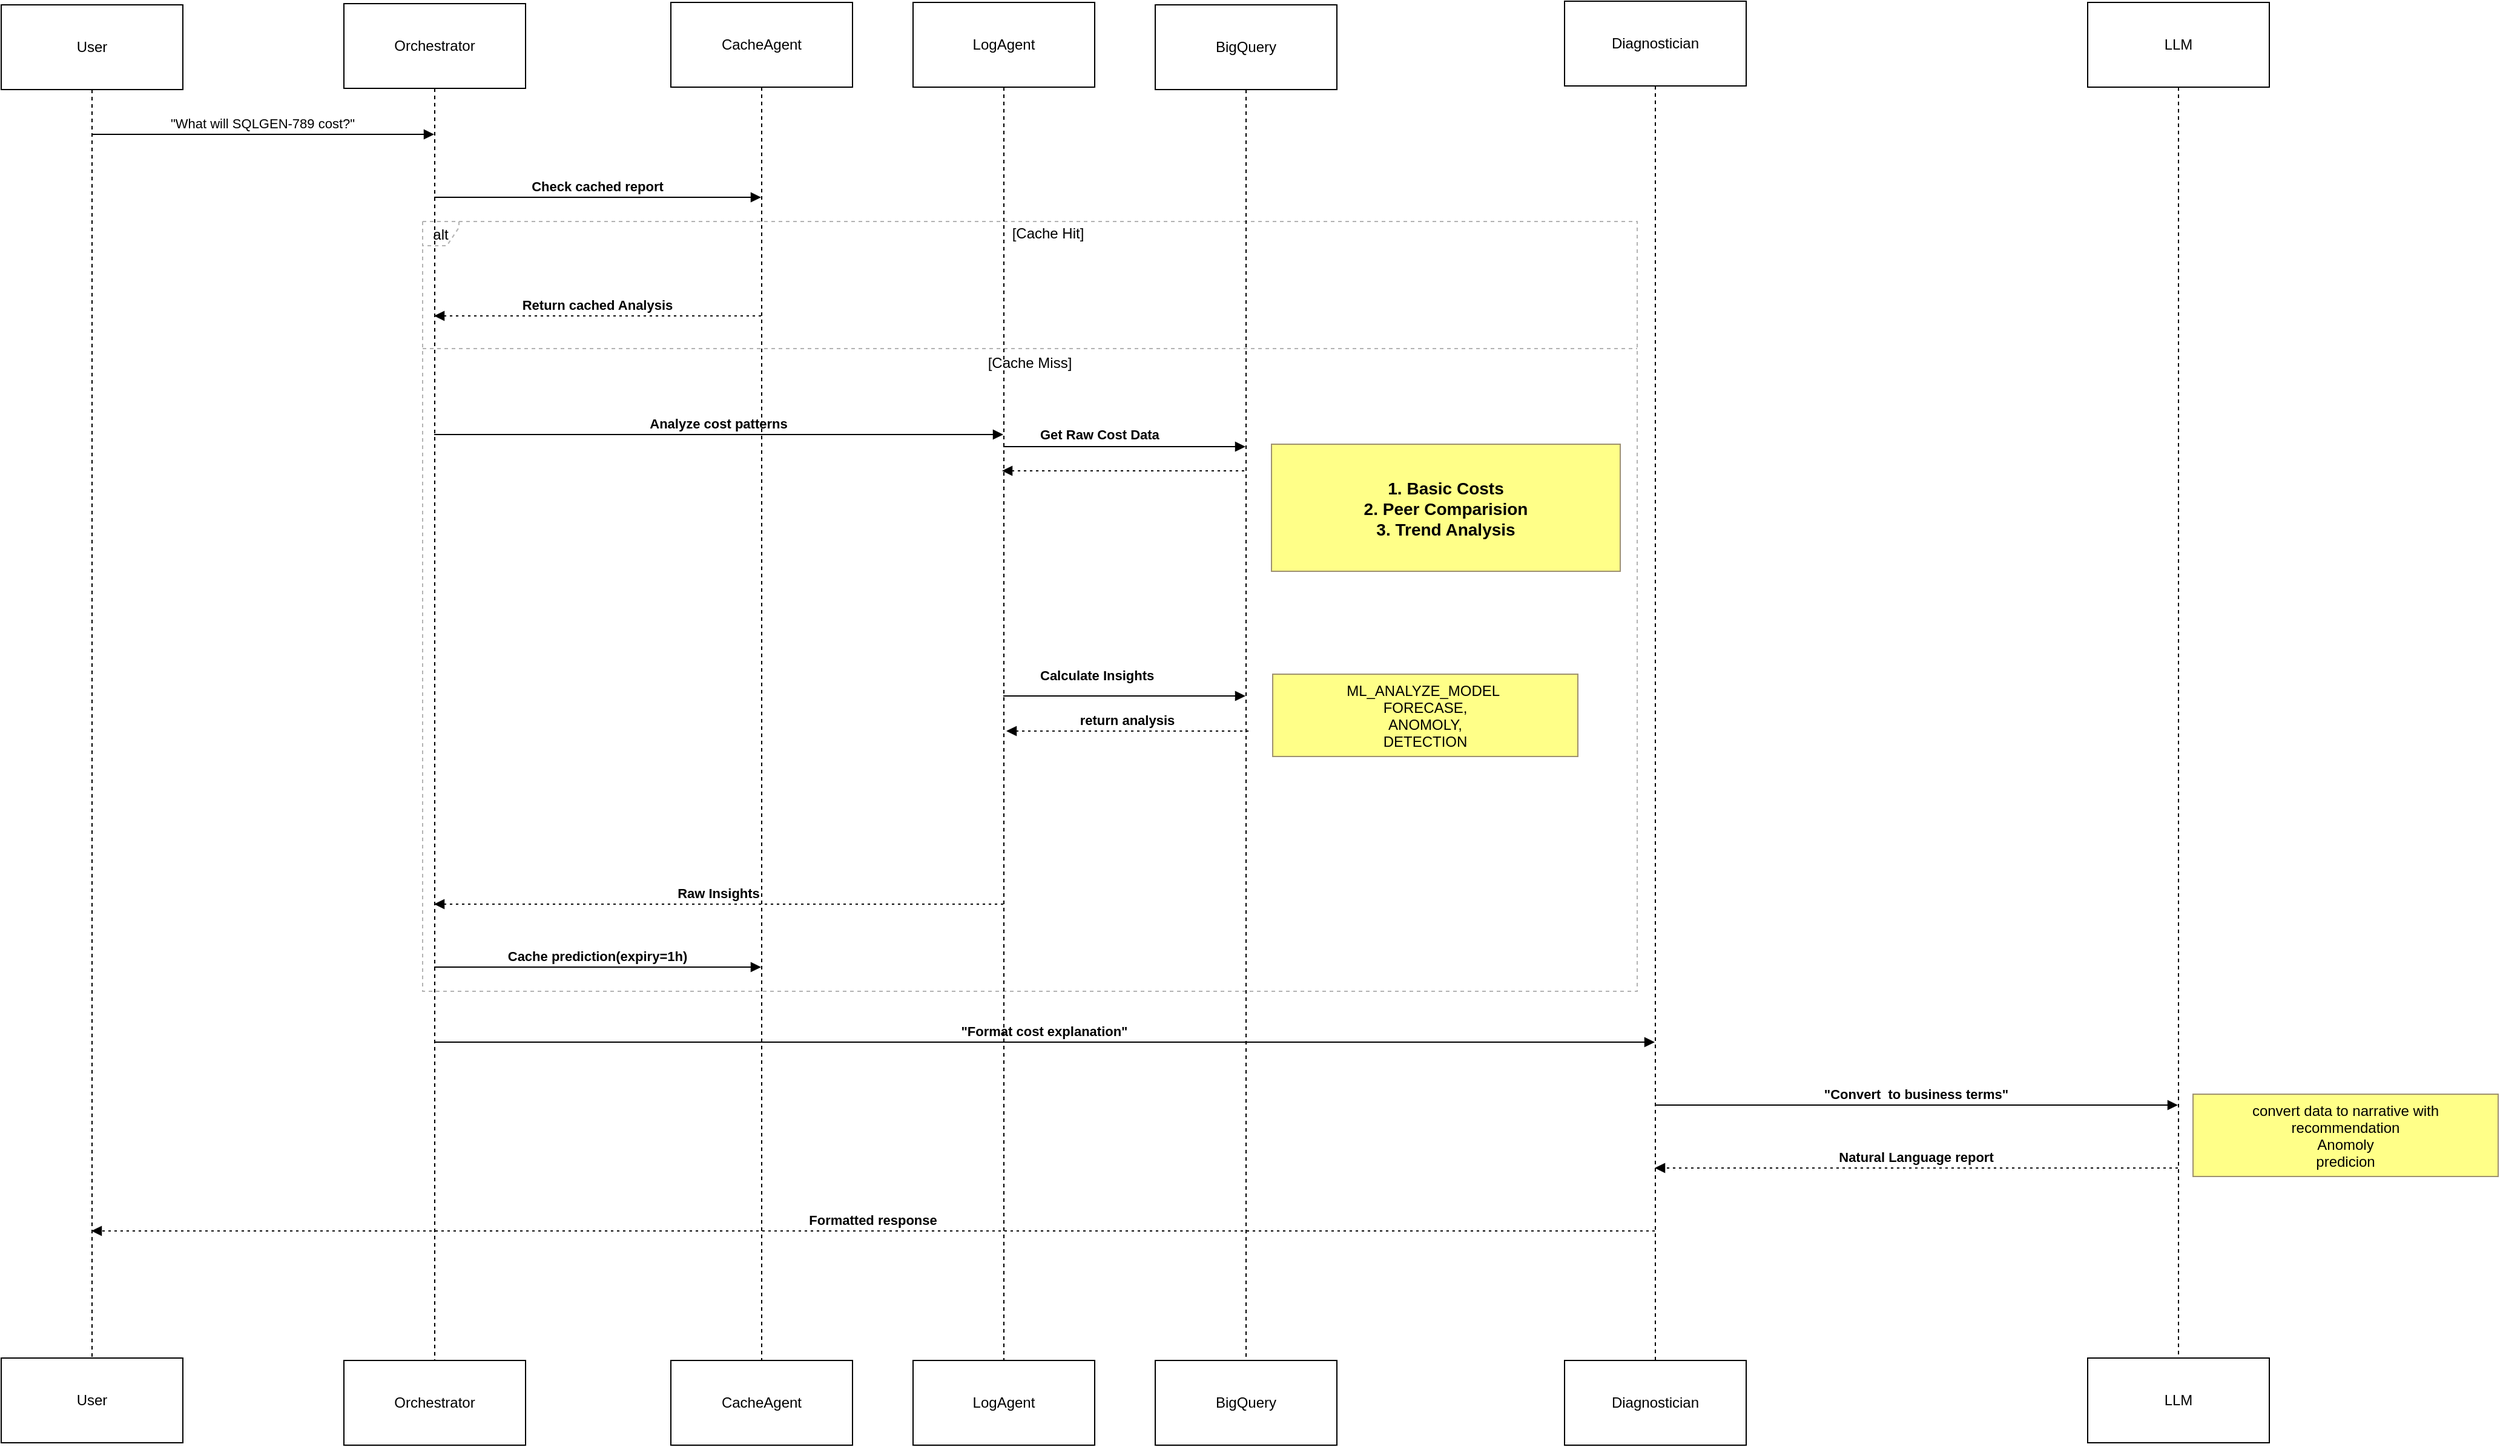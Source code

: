 <mxfile version="21.6.8" type="device">
  <diagram name="Page-1" id="kbEzUawigXl5O5_6itiN">
    <mxGraphModel dx="2074" dy="1197" grid="1" gridSize="10" guides="1" tooltips="1" connect="1" arrows="1" fold="1" page="1" pageScale="1" pageWidth="850" pageHeight="1100" math="0" shadow="0">
      <root>
        <mxCell id="0" />
        <mxCell id="1" parent="0" />
        <mxCell id="plPdh3ccpF-VuiHtI37O-8" value="alt" style="shape=umlFrame;dashed=1;pointerEvents=0;dropTarget=0;strokeColor=#B3B3B3;height=20;width=30" vertex="1" parent="1">
          <mxGeometry x="368" y="199" width="1003" height="636" as="geometry" />
        </mxCell>
        <mxCell id="plPdh3ccpF-VuiHtI37O-9" value="[Cache Hit]" style="text;strokeColor=none;fillColor=none;align=center;verticalAlign=middle;whiteSpace=wrap;" vertex="1" parent="plPdh3ccpF-VuiHtI37O-8">
          <mxGeometry x="30" width="973" height="20" as="geometry" />
        </mxCell>
        <mxCell id="plPdh3ccpF-VuiHtI37O-10" value="[Cache Miss]" style="shape=line;dashed=1;whiteSpace=wrap;verticalAlign=top;labelPosition=center;verticalLabelPosition=middle;align=center;strokeColor=#B3B3B3;" vertex="1" parent="plPdh3ccpF-VuiHtI37O-8">
          <mxGeometry y="103" width="1003" height="4" as="geometry" />
        </mxCell>
        <mxCell id="plPdh3ccpF-VuiHtI37O-11" value="&quot;What will SQLGEN-789 cost?&quot;" style="verticalAlign=bottom;endArrow=block;edgeStyle=elbowEdgeStyle;elbow=vertical;curved=0;rounded=0;" edge="1" parent="1">
          <mxGeometry relative="1" as="geometry">
            <Array as="points">
              <mxPoint x="247" y="127" />
            </Array>
            <mxPoint x="94.5" y="127" as="sourcePoint" />
            <mxPoint x="377.5" y="127" as="targetPoint" />
          </mxGeometry>
        </mxCell>
        <mxCell id="plPdh3ccpF-VuiHtI37O-12" value="Check cached report" style="verticalAlign=bottom;endArrow=block;edgeStyle=elbowEdgeStyle;elbow=vertical;curved=0;rounded=0;fontStyle=1" edge="1" parent="1">
          <mxGeometry relative="1" as="geometry">
            <Array as="points">
              <mxPoint x="523" y="179" />
            </Array>
            <mxPoint x="377.5" y="179" as="sourcePoint" />
            <mxPoint x="647.5" y="179" as="targetPoint" />
          </mxGeometry>
        </mxCell>
        <mxCell id="plPdh3ccpF-VuiHtI37O-13" value="Return cached Analysis" style="verticalAlign=bottom;endArrow=block;edgeStyle=elbowEdgeStyle;elbow=vertical;curved=0;rounded=0;dashed=1;dashPattern=2 3;fontStyle=1" edge="1" parent="1">
          <mxGeometry relative="1" as="geometry">
            <Array as="points">
              <mxPoint x="523" y="277" />
            </Array>
            <mxPoint x="647.5" y="277" as="sourcePoint" />
            <mxPoint x="377.5" y="277" as="targetPoint" />
          </mxGeometry>
        </mxCell>
        <mxCell id="plPdh3ccpF-VuiHtI37O-14" value="Analyze cost patterns" style="verticalAlign=bottom;endArrow=block;edgeStyle=elbowEdgeStyle;elbow=horizontal;curved=0;rounded=0;fontStyle=1" edge="1" parent="1">
          <mxGeometry relative="1" as="geometry">
            <Array as="points">
              <mxPoint x="623" y="375" />
            </Array>
            <mxPoint x="377.5" y="375" as="sourcePoint" />
            <mxPoint x="847.5" y="375" as="targetPoint" />
          </mxGeometry>
        </mxCell>
        <mxCell id="plPdh3ccpF-VuiHtI37O-15" value="" style="verticalAlign=bottom;endArrow=block;edgeStyle=elbowEdgeStyle;elbow=vertical;curved=0;rounded=0;" edge="1" parent="1">
          <mxGeometry relative="1" as="geometry">
            <Array as="points">
              <mxPoint x="958" y="385" />
            </Array>
            <mxPoint x="847.5" y="385" as="sourcePoint" />
            <mxPoint x="1047.5" y="385" as="targetPoint" />
          </mxGeometry>
        </mxCell>
        <mxCell id="plPdh3ccpF-VuiHtI37O-17" value="" style="verticalAlign=bottom;endArrow=block;edgeStyle=elbowEdgeStyle;elbow=vertical;curved=0;rounded=0;" edge="1" parent="1">
          <mxGeometry relative="1" as="geometry">
            <Array as="points">
              <mxPoint x="958" y="591" />
            </Array>
            <mxPoint x="847.5" y="591" as="sourcePoint" />
            <mxPoint x="1047.5" y="591" as="targetPoint" />
          </mxGeometry>
        </mxCell>
        <mxCell id="plPdh3ccpF-VuiHtI37O-18" value="return analysis" style="verticalAlign=bottom;endArrow=block;edgeStyle=elbowEdgeStyle;elbow=horizontal;curved=0;rounded=0;dashed=1;dashPattern=2 3;fontStyle=1" edge="1" parent="1">
          <mxGeometry relative="1" as="geometry">
            <Array as="points">
              <mxPoint x="960.5" y="620" />
            </Array>
            <mxPoint x="1050" y="620" as="sourcePoint" />
            <mxPoint x="850" y="620" as="targetPoint" />
          </mxGeometry>
        </mxCell>
        <mxCell id="plPdh3ccpF-VuiHtI37O-19" value="Raw Insights" style="verticalAlign=bottom;endArrow=block;edgeStyle=elbowEdgeStyle;elbow=vertical;curved=0;rounded=0;dashed=1;dashPattern=2 3;fontStyle=1" edge="1" parent="1">
          <mxGeometry relative="1" as="geometry">
            <Array as="points">
              <mxPoint x="623" y="763" />
            </Array>
            <mxPoint x="847.5" y="763" as="sourcePoint" />
            <mxPoint x="377.5" y="763" as="targetPoint" />
          </mxGeometry>
        </mxCell>
        <mxCell id="plPdh3ccpF-VuiHtI37O-20" value="Cache prediction(expiry=1h)" style="verticalAlign=bottom;endArrow=block;edgeStyle=elbowEdgeStyle;elbow=vertical;curved=0;rounded=0;fontStyle=1" edge="1" parent="1">
          <mxGeometry relative="1" as="geometry">
            <Array as="points">
              <mxPoint x="523" y="815" />
            </Array>
            <mxPoint x="377.5" y="815" as="sourcePoint" />
            <mxPoint x="647.5" y="815" as="targetPoint" />
          </mxGeometry>
        </mxCell>
        <mxCell id="plPdh3ccpF-VuiHtI37O-21" value="&quot;Format cost explanation&quot;" style="verticalAlign=bottom;endArrow=block;edgeStyle=elbowEdgeStyle;elbow=vertical;curved=0;rounded=0;fontStyle=1" edge="1" parent="1">
          <mxGeometry relative="1" as="geometry">
            <Array as="points">
              <mxPoint x="892" y="877" />
            </Array>
            <mxPoint x="377.5" y="877" as="sourcePoint" />
            <mxPoint x="1385.5" y="877" as="targetPoint" />
          </mxGeometry>
        </mxCell>
        <mxCell id="plPdh3ccpF-VuiHtI37O-22" value="&quot;Convert  to business terms&quot;" style="verticalAlign=bottom;endArrow=block;edgeStyle=elbowEdgeStyle;elbow=vertical;curved=0;rounded=0;fontStyle=1" edge="1" parent="1">
          <mxGeometry relative="1" as="geometry">
            <Array as="points">
              <mxPoint x="1612" y="929" />
            </Array>
            <mxPoint x="1385.5" y="929" as="sourcePoint" />
            <mxPoint x="1817.5" y="929" as="targetPoint" />
          </mxGeometry>
        </mxCell>
        <mxCell id="plPdh3ccpF-VuiHtI37O-23" value="Natural Language report" style="verticalAlign=bottom;endArrow=block;edgeStyle=elbowEdgeStyle;elbow=vertical;curved=0;rounded=0;dashed=1;dashPattern=2 3;fontStyle=1" edge="1" parent="1">
          <mxGeometry relative="1" as="geometry">
            <Array as="points">
              <mxPoint x="1612" y="981" />
            </Array>
            <mxPoint x="1817.5" y="981" as="sourcePoint" />
            <mxPoint x="1385.5" y="981" as="targetPoint" />
          </mxGeometry>
        </mxCell>
        <mxCell id="plPdh3ccpF-VuiHtI37O-24" value="Formatted response" style="verticalAlign=bottom;endArrow=block;edgeStyle=elbowEdgeStyle;elbow=vertical;curved=0;rounded=0;dashed=1;dashPattern=2 3;fontStyle=1" edge="1" parent="1">
          <mxGeometry relative="1" as="geometry">
            <Array as="points">
              <mxPoint x="751" y="1033" />
            </Array>
            <mxPoint x="1385.5" y="1033" as="sourcePoint" />
            <mxPoint x="94.5" y="1033" as="targetPoint" />
          </mxGeometry>
        </mxCell>
        <mxCell id="plPdh3ccpF-VuiHtI37O-25" value="1. Basic Costs&#xa;2. Peer Comparision&#xa;3. Trend Analysis" style="fillColor=#ffff88;strokeColor=#9E916F;align=center;fontStyle=1;fontSize=14;" vertex="1" parent="1">
          <mxGeometry x="1069" y="383" width="288" height="105" as="geometry" />
        </mxCell>
        <mxCell id="plPdh3ccpF-VuiHtI37O-26" value="ML_ANALYZE_MODEL &#xa;FORECASE,&#xa;ANOMOLY,&#xa;DETECTION" style="fillColor=#ffff88;strokeColor=#9E916F;" vertex="1" parent="1">
          <mxGeometry x="1070" y="573" width="252" height="68" as="geometry" />
        </mxCell>
        <mxCell id="plPdh3ccpF-VuiHtI37O-29" style="edgeStyle=orthogonalEdgeStyle;rounded=0;orthogonalLoop=1;jettySize=auto;html=1;entryX=0.5;entryY=0;entryDx=0;entryDy=0;dashed=1;endArrow=none;endFill=0;" edge="1" parent="1" source="plPdh3ccpF-VuiHtI37O-27" target="plPdh3ccpF-VuiHtI37O-28">
          <mxGeometry relative="1" as="geometry" />
        </mxCell>
        <mxCell id="plPdh3ccpF-VuiHtI37O-27" value="User" style="rounded=0;whiteSpace=wrap;html=1;" vertex="1" parent="1">
          <mxGeometry x="20" y="20" width="150" height="70" as="geometry" />
        </mxCell>
        <mxCell id="plPdh3ccpF-VuiHtI37O-28" value="User" style="rounded=0;whiteSpace=wrap;html=1;" vertex="1" parent="1">
          <mxGeometry x="20" y="1138" width="150" height="70" as="geometry" />
        </mxCell>
        <mxCell id="plPdh3ccpF-VuiHtI37O-32" style="edgeStyle=orthogonalEdgeStyle;rounded=0;orthogonalLoop=1;jettySize=auto;html=1;entryX=0.5;entryY=0;entryDx=0;entryDy=0;dashed=1;endArrow=none;endFill=0;" edge="1" parent="1" source="plPdh3ccpF-VuiHtI37O-30" target="plPdh3ccpF-VuiHtI37O-31">
          <mxGeometry relative="1" as="geometry" />
        </mxCell>
        <mxCell id="plPdh3ccpF-VuiHtI37O-30" value="Orchestrator" style="rounded=0;whiteSpace=wrap;html=1;" vertex="1" parent="1">
          <mxGeometry x="303" y="19" width="150" height="70" as="geometry" />
        </mxCell>
        <mxCell id="plPdh3ccpF-VuiHtI37O-31" value="Orchestrator" style="rounded=0;whiteSpace=wrap;html=1;" vertex="1" parent="1">
          <mxGeometry x="303" y="1140" width="150" height="70" as="geometry" />
        </mxCell>
        <mxCell id="plPdh3ccpF-VuiHtI37O-35" style="edgeStyle=orthogonalEdgeStyle;rounded=0;orthogonalLoop=1;jettySize=auto;html=1;dashed=1;endArrow=none;endFill=0;" edge="1" parent="1" source="plPdh3ccpF-VuiHtI37O-33" target="plPdh3ccpF-VuiHtI37O-34">
          <mxGeometry relative="1" as="geometry" />
        </mxCell>
        <mxCell id="plPdh3ccpF-VuiHtI37O-33" value="CacheAgent" style="rounded=0;whiteSpace=wrap;html=1;" vertex="1" parent="1">
          <mxGeometry x="573" y="18" width="150" height="70" as="geometry" />
        </mxCell>
        <mxCell id="plPdh3ccpF-VuiHtI37O-34" value="CacheAgent" style="rounded=0;whiteSpace=wrap;html=1;" vertex="1" parent="1">
          <mxGeometry x="573" y="1140" width="150" height="70" as="geometry" />
        </mxCell>
        <mxCell id="plPdh3ccpF-VuiHtI37O-38" style="edgeStyle=orthogonalEdgeStyle;rounded=0;orthogonalLoop=1;jettySize=auto;html=1;entryX=0.5;entryY=0;entryDx=0;entryDy=0;dashed=1;endArrow=none;endFill=0;" edge="1" parent="1" source="plPdh3ccpF-VuiHtI37O-36" target="plPdh3ccpF-VuiHtI37O-37">
          <mxGeometry relative="1" as="geometry" />
        </mxCell>
        <mxCell id="plPdh3ccpF-VuiHtI37O-36" value="LogAgent" style="rounded=0;whiteSpace=wrap;html=1;" vertex="1" parent="1">
          <mxGeometry x="773" y="18" width="150" height="70" as="geometry" />
        </mxCell>
        <mxCell id="plPdh3ccpF-VuiHtI37O-37" value="LogAgent" style="rounded=0;whiteSpace=wrap;html=1;" vertex="1" parent="1">
          <mxGeometry x="773" y="1140" width="150" height="70" as="geometry" />
        </mxCell>
        <mxCell id="plPdh3ccpF-VuiHtI37O-45" style="edgeStyle=orthogonalEdgeStyle;rounded=0;orthogonalLoop=1;jettySize=auto;html=1;dashed=1;endArrow=none;endFill=0;" edge="1" parent="1" source="plPdh3ccpF-VuiHtI37O-39" target="plPdh3ccpF-VuiHtI37O-40">
          <mxGeometry relative="1" as="geometry" />
        </mxCell>
        <mxCell id="plPdh3ccpF-VuiHtI37O-39" value="BigQuery" style="rounded=0;whiteSpace=wrap;html=1;" vertex="1" parent="1">
          <mxGeometry x="973" y="20" width="150" height="70" as="geometry" />
        </mxCell>
        <mxCell id="plPdh3ccpF-VuiHtI37O-40" value="BigQuery" style="rounded=0;whiteSpace=wrap;html=1;" vertex="1" parent="1">
          <mxGeometry x="973" y="1140" width="150" height="70" as="geometry" />
        </mxCell>
        <mxCell id="plPdh3ccpF-VuiHtI37O-41" value="Diagnostician" style="rounded=0;whiteSpace=wrap;html=1;" vertex="1" parent="1">
          <mxGeometry x="1311" y="1140" width="150" height="70" as="geometry" />
        </mxCell>
        <mxCell id="plPdh3ccpF-VuiHtI37O-42" value="LLM" style="rounded=0;whiteSpace=wrap;html=1;" vertex="1" parent="1">
          <mxGeometry x="1743" y="1138" width="150" height="70" as="geometry" />
        </mxCell>
        <mxCell id="plPdh3ccpF-VuiHtI37O-46" style="edgeStyle=orthogonalEdgeStyle;rounded=0;orthogonalLoop=1;jettySize=auto;html=1;dashed=1;endArrow=none;endFill=0;" edge="1" parent="1" source="plPdh3ccpF-VuiHtI37O-43" target="plPdh3ccpF-VuiHtI37O-41">
          <mxGeometry relative="1" as="geometry" />
        </mxCell>
        <mxCell id="plPdh3ccpF-VuiHtI37O-43" value="Diagnostician" style="rounded=0;whiteSpace=wrap;html=1;" vertex="1" parent="1">
          <mxGeometry x="1311" y="17" width="150" height="70" as="geometry" />
        </mxCell>
        <mxCell id="plPdh3ccpF-VuiHtI37O-47" style="edgeStyle=orthogonalEdgeStyle;rounded=0;orthogonalLoop=1;jettySize=auto;html=1;entryX=0.5;entryY=0;entryDx=0;entryDy=0;dashed=1;endArrow=none;endFill=0;" edge="1" parent="1" source="plPdh3ccpF-VuiHtI37O-44" target="plPdh3ccpF-VuiHtI37O-42">
          <mxGeometry relative="1" as="geometry" />
        </mxCell>
        <mxCell id="plPdh3ccpF-VuiHtI37O-44" value="LLM" style="rounded=0;whiteSpace=wrap;html=1;" vertex="1" parent="1">
          <mxGeometry x="1743" y="18" width="150" height="70" as="geometry" />
        </mxCell>
        <mxCell id="plPdh3ccpF-VuiHtI37O-50" value="&lt;span style=&quot;color: rgb(0, 0, 0); font-family: Helvetica; font-size: 11px; font-style: normal; font-variant-ligatures: normal; font-variant-caps: normal; font-weight: 700; letter-spacing: normal; orphans: 2; text-align: center; text-indent: 0px; text-transform: none; widows: 2; word-spacing: 0px; -webkit-text-stroke-width: 0px; background-color: rgb(255, 255, 255); text-decoration-thickness: initial; text-decoration-style: initial; text-decoration-color: initial; float: none; display: inline !important;&quot;&gt;Get Raw Cost Data&lt;/span&gt;" style="text;whiteSpace=wrap;html=1;" vertex="1" parent="1">
          <mxGeometry x="876" y="361" width="150" height="40" as="geometry" />
        </mxCell>
        <mxCell id="plPdh3ccpF-VuiHtI37O-51" value="" style="verticalAlign=bottom;endArrow=block;edgeStyle=elbowEdgeStyle;elbow=vertical;curved=0;rounded=0;dashed=1;dashPattern=2 3;" edge="1" parent="1">
          <mxGeometry relative="1" as="geometry">
            <Array as="points">
              <mxPoint x="957" y="405" />
            </Array>
            <mxPoint x="1046.5" y="405" as="sourcePoint" />
            <mxPoint x="846.5" y="405" as="targetPoint" />
          </mxGeometry>
        </mxCell>
        <mxCell id="plPdh3ccpF-VuiHtI37O-52" value="&lt;span style=&quot;color: rgb(0, 0, 0); font-family: Helvetica; font-size: 11px; font-style: normal; font-variant-ligatures: normal; font-variant-caps: normal; font-weight: 700; letter-spacing: normal; orphans: 2; text-align: center; text-indent: 0px; text-transform: none; widows: 2; word-spacing: 0px; -webkit-text-stroke-width: 0px; background-color: rgb(255, 255, 255); text-decoration-thickness: initial; text-decoration-style: initial; text-decoration-color: initial; float: none; display: inline !important;&quot;&gt;Calculate Insights&lt;/span&gt;" style="text;whiteSpace=wrap;html=1;" vertex="1" parent="1">
          <mxGeometry x="876" y="560" width="150" height="40" as="geometry" />
        </mxCell>
        <mxCell id="plPdh3ccpF-VuiHtI37O-53" value="convert data to narrative with &#xa;recommendation&#xa;Anomoly&#xa;predicion" style="fillColor=#ffff88;strokeColor=#9E916F;" vertex="1" parent="1">
          <mxGeometry x="1830" y="920" width="252" height="68" as="geometry" />
        </mxCell>
      </root>
    </mxGraphModel>
  </diagram>
</mxfile>
